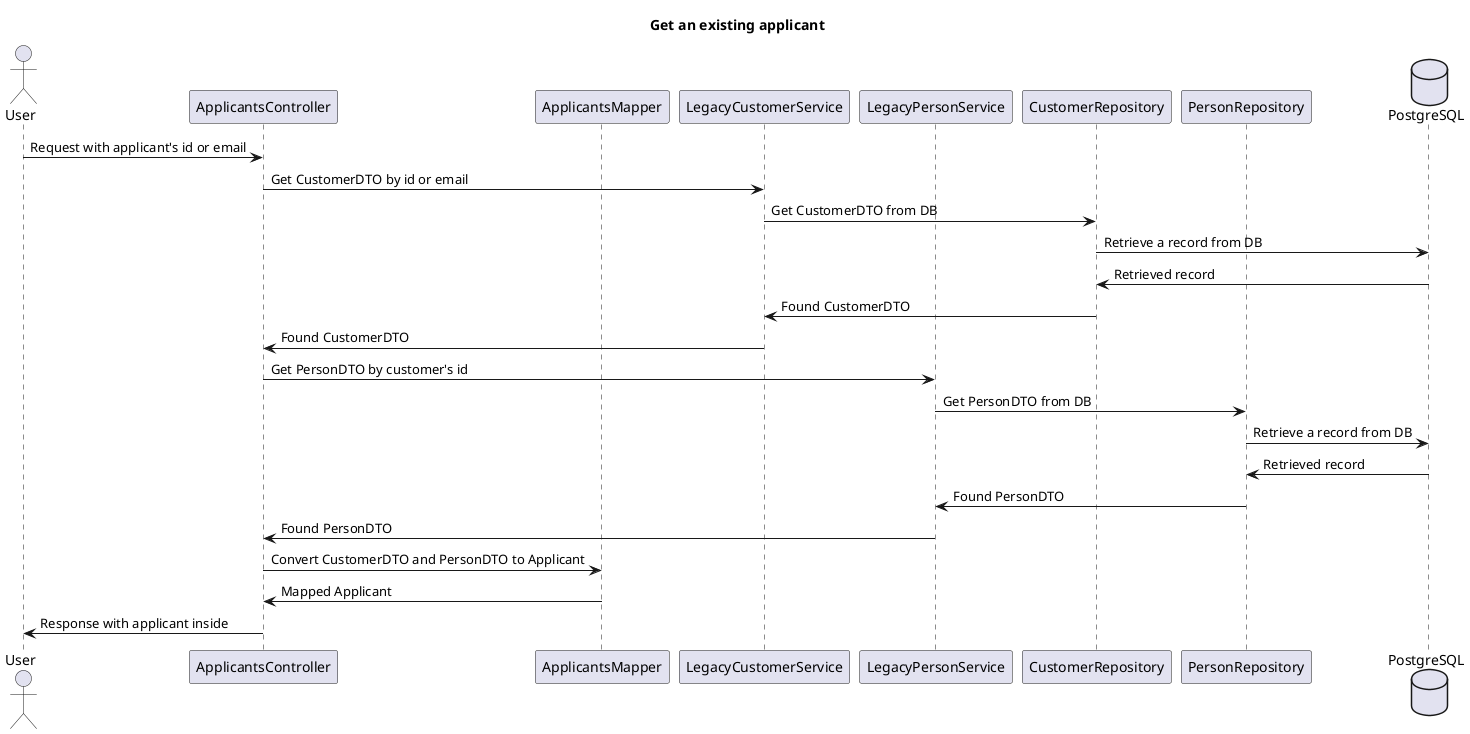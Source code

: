 @startuml Get an existing applicant
    title Get an existing applicant

    actor User as user
    participant ApplicantsController as applicantsController
    participant ApplicantsMapper as applicantsMapper
    participant LegacyCustomerService as customerService
    participant LegacyPersonService as personService
	participant CustomerRepository as customerRepository
	participant PersonRepository as personRepository
	database PostgreSQL as db        

    user -> applicantsController: Request with applicant's id or email

        applicantsController -> customerService: Get CustomerDTO by id or email
			customerService -> customerRepository: Get CustomerDTO from DB
				customerRepository -> db: Retrieve a record from DB
				db -> customerRepository: Retrieved record
			customerRepository -> customerService: Found CustomerDTO 
        customerService -> applicantsController: Found CustomerDTO

        applicantsController -> personService: Get PersonDTO by customer's id
            personService -> personRepository: Get PersonDTO from DB
				personRepository -> db: Retrieve a record from DB
				db -> personRepository: Retrieved record
			personRepository -> personService: Found PersonDTO       
        personService -> applicantsController: Found PersonDTO
        
        applicantsController -> applicantsMapper: Convert CustomerDTO and PersonDTO to Applicant
        applicantsMapper -> applicantsController: Mapped Applicant

    applicantsController -> user: Response with applicant inside
@enduml